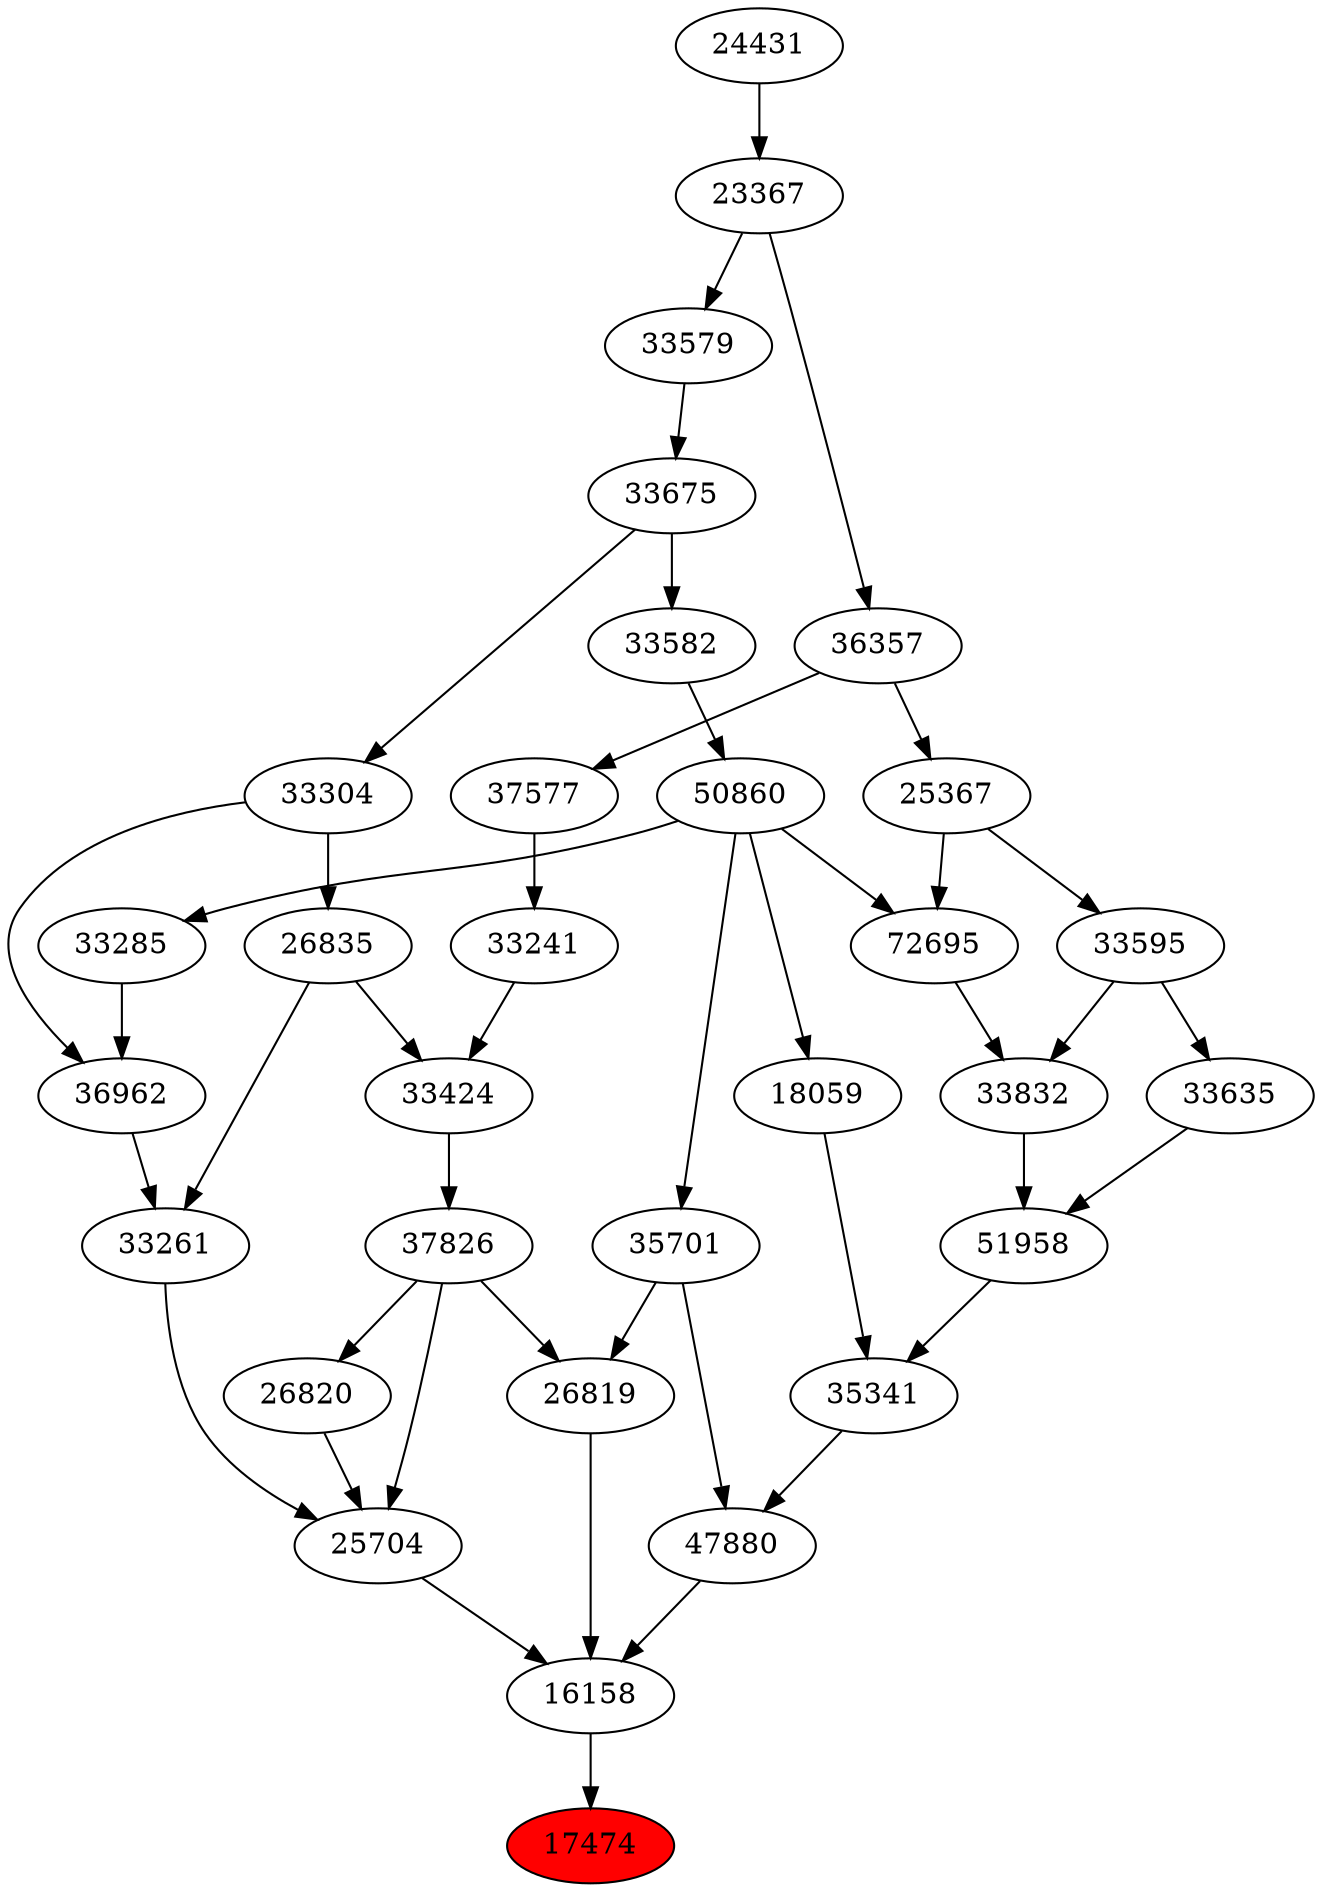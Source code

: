 strict digraph{ 
17474 [label="17474" fillcolor=red style=filled]
16158 -> 17474
16158 [label="16158"]
47880 -> 16158
26819 -> 16158
25704 -> 16158
47880 [label="47880"]
35701 -> 47880
35341 -> 47880
26819 [label="26819"]
35701 -> 26819
37826 -> 26819
25704 [label="25704"]
26820 -> 25704
37826 -> 25704
33261 -> 25704
35701 [label="35701"]
50860 -> 35701
35341 [label="35341"]
51958 -> 35341
18059 -> 35341
37826 [label="37826"]
33424 -> 37826
26820 [label="26820"]
37826 -> 26820
33261 [label="33261"]
36962 -> 33261
26835 -> 33261
50860 [label="50860"]
33582 -> 50860
51958 [label="51958"]
33832 -> 51958
33635 -> 51958
18059 [label="18059"]
50860 -> 18059
33424 [label="33424"]
33241 -> 33424
26835 -> 33424
36962 [label="36962"]
33285 -> 36962
33304 -> 36962
26835 [label="26835"]
33304 -> 26835
33582 [label="33582"]
33675 -> 33582
33832 [label="33832"]
72695 -> 33832
33595 -> 33832
33635 [label="33635"]
33595 -> 33635
33241 [label="33241"]
37577 -> 33241
33285 [label="33285"]
50860 -> 33285
33304 [label="33304"]
33675 -> 33304
33675 [label="33675"]
33579 -> 33675
72695 [label="72695"]
50860 -> 72695
25367 -> 72695
33595 [label="33595"]
25367 -> 33595
37577 [label="37577"]
36357 -> 37577
33579 [label="33579"]
23367 -> 33579
25367 [label="25367"]
36357 -> 25367
36357 [label="36357"]
23367 -> 36357
23367 [label="23367"]
24431 -> 23367
24431 [label="24431"]
}